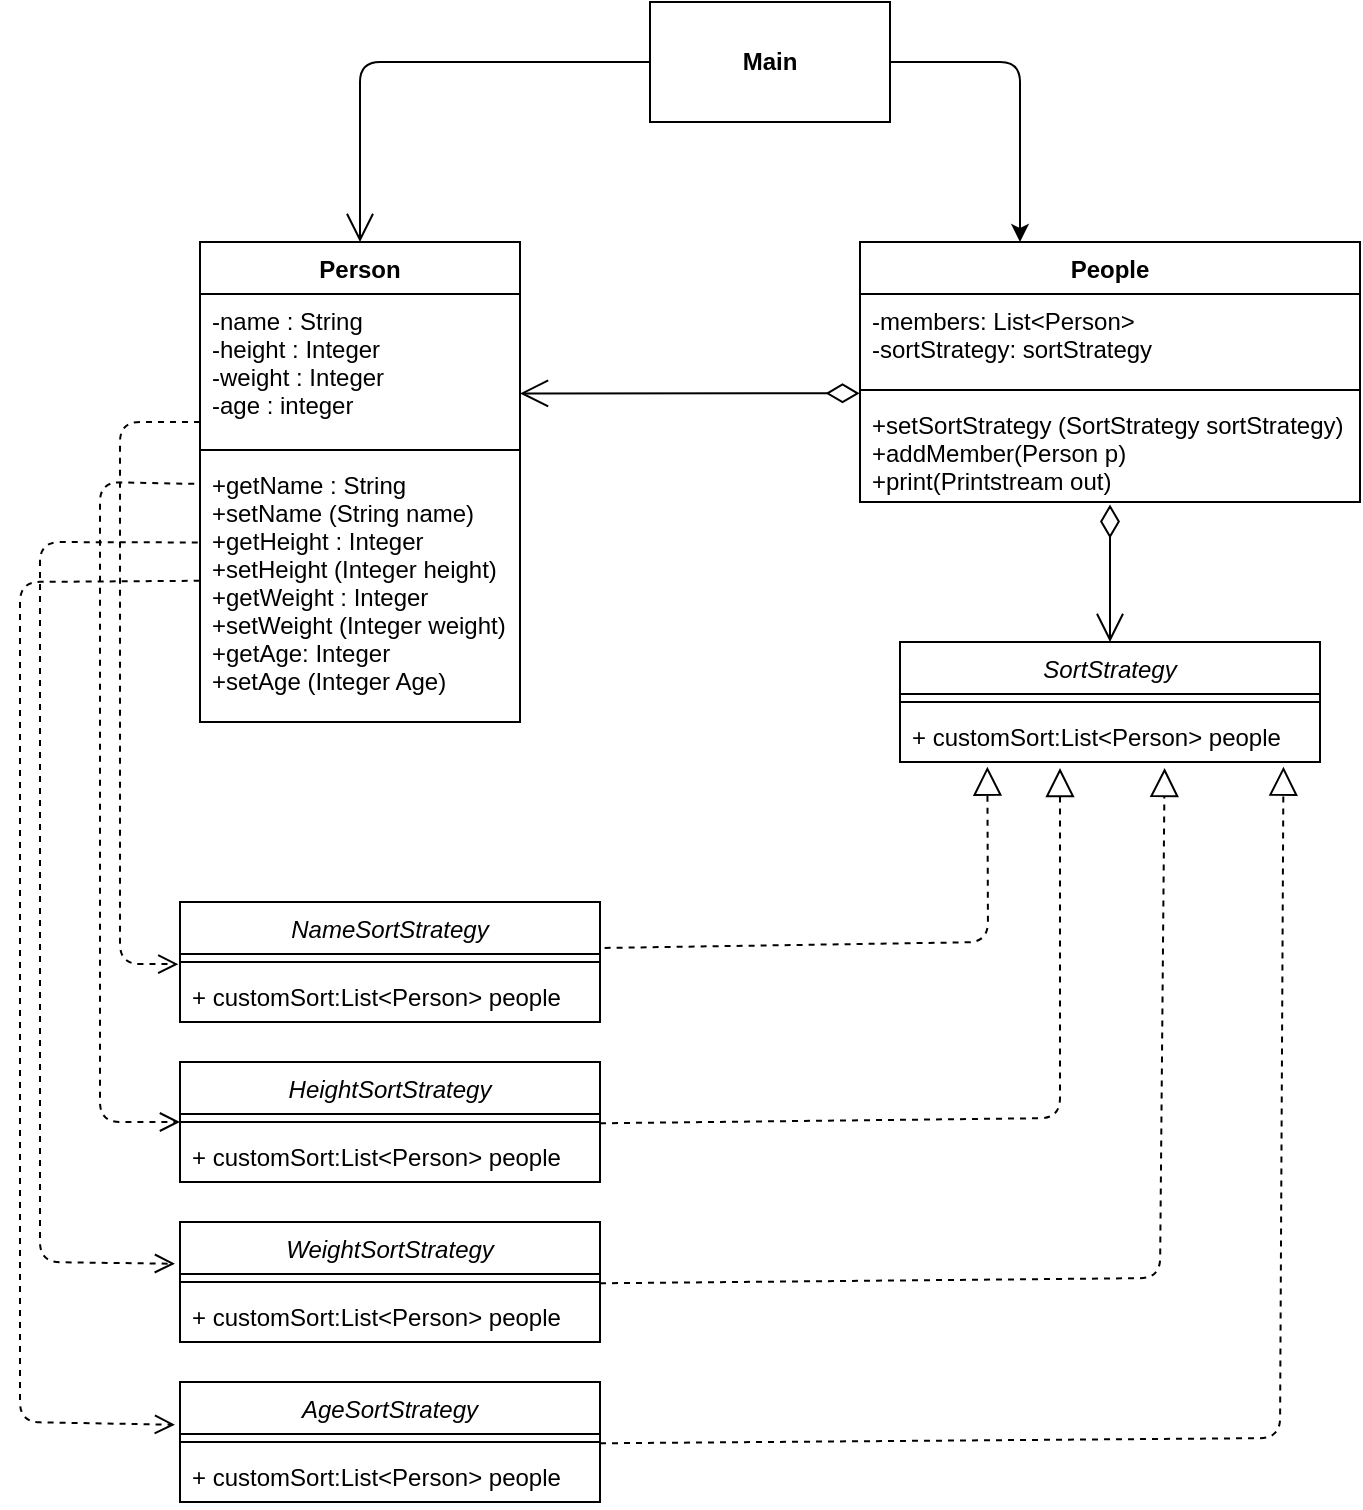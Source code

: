 <mxfile version="15.2.9" type="device"><diagram id="nt-gnHGSMDu7QWEanw2Q" name="Page-1"><mxGraphModel dx="1483" dy="781" grid="1" gridSize="10" guides="1" tooltips="1" connect="1" arrows="1" fold="1" page="1" pageScale="1" pageWidth="850" pageHeight="1100" math="0" shadow="0"><root><mxCell id="0"/><mxCell id="1" parent="0"/><mxCell id="TXvVbbKeVVsrWFTdPWNM-1" value="&lt;b&gt;Main&lt;/b&gt;" style="rounded=0;whiteSpace=wrap;html=1;" vertex="1" parent="1"><mxGeometry x="415" y="150" width="120" height="60" as="geometry"/></mxCell><mxCell id="TXvVbbKeVVsrWFTdPWNM-2" value="" style="endArrow=open;endFill=1;endSize=12;html=1;exitX=0;exitY=0.5;exitDx=0;exitDy=0;" edge="1" parent="1" source="TXvVbbKeVVsrWFTdPWNM-1"><mxGeometry width="160" relative="1" as="geometry"><mxPoint x="390" y="410" as="sourcePoint"/><mxPoint x="270" y="270" as="targetPoint"/><Array as="points"><mxPoint x="270" y="180"/></Array></mxGeometry></mxCell><mxCell id="TXvVbbKeVVsrWFTdPWNM-3" value="Person" style="swimlane;fontStyle=1;align=center;verticalAlign=top;childLayout=stackLayout;horizontal=1;startSize=26;horizontalStack=0;resizeParent=1;resizeParentMax=0;resizeLast=0;collapsible=1;marginBottom=0;" vertex="1" parent="1"><mxGeometry x="190" y="270" width="160" height="240" as="geometry"/></mxCell><mxCell id="TXvVbbKeVVsrWFTdPWNM-4" value="-name : String&#10;-height : Integer&#10;-weight : Integer&#10;-age : integer" style="text;strokeColor=none;fillColor=none;align=left;verticalAlign=top;spacingLeft=4;spacingRight=4;overflow=hidden;rotatable=0;points=[[0,0.5],[1,0.5]];portConstraint=eastwest;" vertex="1" parent="TXvVbbKeVVsrWFTdPWNM-3"><mxGeometry y="26" width="160" height="74" as="geometry"/></mxCell><mxCell id="TXvVbbKeVVsrWFTdPWNM-5" value="" style="line;strokeWidth=1;fillColor=none;align=left;verticalAlign=middle;spacingTop=-1;spacingLeft=3;spacingRight=3;rotatable=0;labelPosition=right;points=[];portConstraint=eastwest;" vertex="1" parent="TXvVbbKeVVsrWFTdPWNM-3"><mxGeometry y="100" width="160" height="8" as="geometry"/></mxCell><mxCell id="TXvVbbKeVVsrWFTdPWNM-6" value="+getName : String&#10;+setName (String name)&#10;+getHeight : Integer&#10;+setHeight (Integer height)&#10;+getWeight : Integer&#10;+setWeight (Integer weight)&#10;+getAge: Integer&#10;+setAge (Integer Age)" style="text;strokeColor=none;fillColor=none;align=left;verticalAlign=top;spacingLeft=4;spacingRight=4;overflow=hidden;rotatable=0;points=[[0,0.5],[1,0.5]];portConstraint=eastwest;" vertex="1" parent="TXvVbbKeVVsrWFTdPWNM-3"><mxGeometry y="108" width="160" height="132" as="geometry"/></mxCell><mxCell id="TXvVbbKeVVsrWFTdPWNM-7" value="" style="endArrow=classic;html=1;exitX=1;exitY=0.5;exitDx=0;exitDy=0;" edge="1" parent="1" source="TXvVbbKeVVsrWFTdPWNM-1"><mxGeometry width="50" height="50" relative="1" as="geometry"><mxPoint x="580" y="250" as="sourcePoint"/><mxPoint x="600" y="270" as="targetPoint"/><Array as="points"><mxPoint x="600" y="180"/></Array></mxGeometry></mxCell><mxCell id="TXvVbbKeVVsrWFTdPWNM-8" value="People" style="swimlane;fontStyle=1;align=center;verticalAlign=top;childLayout=stackLayout;horizontal=1;startSize=26;horizontalStack=0;resizeParent=1;resizeParentMax=0;resizeLast=0;collapsible=1;marginBottom=0;" vertex="1" parent="1"><mxGeometry x="520" y="270" width="250" height="130" as="geometry"/></mxCell><mxCell id="TXvVbbKeVVsrWFTdPWNM-9" value="-members: List&lt;Person&gt;&#10;-sortStrategy: sortStrategy" style="text;strokeColor=none;fillColor=none;align=left;verticalAlign=top;spacingLeft=4;spacingRight=4;overflow=hidden;rotatable=0;points=[[0,0.5],[1,0.5]];portConstraint=eastwest;" vertex="1" parent="TXvVbbKeVVsrWFTdPWNM-8"><mxGeometry y="26" width="250" height="44" as="geometry"/></mxCell><mxCell id="TXvVbbKeVVsrWFTdPWNM-10" value="" style="line;strokeWidth=1;fillColor=none;align=left;verticalAlign=middle;spacingTop=-1;spacingLeft=3;spacingRight=3;rotatable=0;labelPosition=right;points=[];portConstraint=eastwest;" vertex="1" parent="TXvVbbKeVVsrWFTdPWNM-8"><mxGeometry y="70" width="250" height="8" as="geometry"/></mxCell><mxCell id="TXvVbbKeVVsrWFTdPWNM-11" value="+setSortStrategy (SortStrategy sortStrategy)&#10;+addMember(Person p)&#10;+print(Printstream out)" style="text;strokeColor=none;fillColor=none;align=left;verticalAlign=top;spacingLeft=4;spacingRight=4;overflow=hidden;rotatable=0;points=[[0,0.5],[1,0.5]];portConstraint=eastwest;" vertex="1" parent="TXvVbbKeVVsrWFTdPWNM-8"><mxGeometry y="78" width="250" height="52" as="geometry"/></mxCell><mxCell id="TXvVbbKeVVsrWFTdPWNM-12" value="" style="endArrow=open;html=1;endSize=12;startArrow=diamondThin;startSize=14;startFill=0;edgeStyle=orthogonalEdgeStyle;align=left;verticalAlign=bottom;exitX=-0.001;exitY=-0.045;exitDx=0;exitDy=0;exitPerimeter=0;entryX=1;entryY=0.672;entryDx=0;entryDy=0;entryPerimeter=0;" edge="1" parent="1" source="TXvVbbKeVVsrWFTdPWNM-11" target="TXvVbbKeVVsrWFTdPWNM-4"><mxGeometry x="-1" y="3" relative="1" as="geometry"><mxPoint x="350" y="350" as="sourcePoint"/><mxPoint x="360" y="333" as="targetPoint"/></mxGeometry></mxCell><mxCell id="TXvVbbKeVVsrWFTdPWNM-14" value="" style="endArrow=open;html=1;endSize=12;startArrow=diamondThin;startSize=14;startFill=0;edgeStyle=orthogonalEdgeStyle;align=left;verticalAlign=bottom;entryX=0.5;entryY=0;entryDx=0;entryDy=0;exitX=0.5;exitY=1.024;exitDx=0;exitDy=0;exitPerimeter=0;" edge="1" parent="1" source="TXvVbbKeVVsrWFTdPWNM-11" target="TXvVbbKeVVsrWFTdPWNM-15"><mxGeometry x="-1" y="3" relative="1" as="geometry"><mxPoint x="660" y="420" as="sourcePoint"/><mxPoint x="415" y="450.068" as="targetPoint"/><Array as="points"><mxPoint x="645" y="420"/><mxPoint x="645" y="420"/></Array></mxGeometry></mxCell><mxCell id="TXvVbbKeVVsrWFTdPWNM-15" value="SortStrategy" style="swimlane;fontStyle=2;align=center;verticalAlign=top;childLayout=stackLayout;horizontal=1;startSize=26;horizontalStack=0;resizeParent=1;resizeParentMax=0;resizeLast=0;collapsible=1;marginBottom=0;" vertex="1" parent="1"><mxGeometry x="540" y="470" width="210" height="60" as="geometry"/></mxCell><mxCell id="TXvVbbKeVVsrWFTdPWNM-17" value="" style="line;strokeWidth=1;fillColor=none;align=left;verticalAlign=middle;spacingTop=-1;spacingLeft=3;spacingRight=3;rotatable=0;labelPosition=right;points=[];portConstraint=eastwest;" vertex="1" parent="TXvVbbKeVVsrWFTdPWNM-15"><mxGeometry y="26" width="210" height="8" as="geometry"/></mxCell><mxCell id="TXvVbbKeVVsrWFTdPWNM-18" value="+ customSort:List&lt;Person&gt; people" style="text;strokeColor=none;fillColor=none;align=left;verticalAlign=top;spacingLeft=4;spacingRight=4;overflow=hidden;rotatable=0;points=[[0,0.5],[1,0.5]];portConstraint=eastwest;" vertex="1" parent="TXvVbbKeVVsrWFTdPWNM-15"><mxGeometry y="34" width="210" height="26" as="geometry"/></mxCell><mxCell id="TXvVbbKeVVsrWFTdPWNM-19" value="NameSortStrategy" style="swimlane;fontStyle=2;align=center;verticalAlign=top;childLayout=stackLayout;horizontal=1;startSize=26;horizontalStack=0;resizeParent=1;resizeParentMax=0;resizeLast=0;collapsible=1;marginBottom=0;" vertex="1" parent="1"><mxGeometry x="180" y="600" width="210" height="60" as="geometry"/></mxCell><mxCell id="TXvVbbKeVVsrWFTdPWNM-20" value="" style="line;strokeWidth=1;fillColor=none;align=left;verticalAlign=middle;spacingTop=-1;spacingLeft=3;spacingRight=3;rotatable=0;labelPosition=right;points=[];portConstraint=eastwest;" vertex="1" parent="TXvVbbKeVVsrWFTdPWNM-19"><mxGeometry y="26" width="210" height="8" as="geometry"/></mxCell><mxCell id="TXvVbbKeVVsrWFTdPWNM-21" value="+ customSort:List&lt;Person&gt; people" style="text;strokeColor=none;fillColor=none;align=left;verticalAlign=top;spacingLeft=4;spacingRight=4;overflow=hidden;rotatable=0;points=[[0,0.5],[1,0.5]];portConstraint=eastwest;" vertex="1" parent="TXvVbbKeVVsrWFTdPWNM-19"><mxGeometry y="34" width="210" height="26" as="geometry"/></mxCell><mxCell id="TXvVbbKeVVsrWFTdPWNM-22" value="HeightSortStrategy" style="swimlane;fontStyle=2;align=center;verticalAlign=top;childLayout=stackLayout;horizontal=1;startSize=26;horizontalStack=0;resizeParent=1;resizeParentMax=0;resizeLast=0;collapsible=1;marginBottom=0;" vertex="1" parent="1"><mxGeometry x="180" y="680" width="210" height="60" as="geometry"/></mxCell><mxCell id="TXvVbbKeVVsrWFTdPWNM-23" value="" style="line;strokeWidth=1;fillColor=none;align=left;verticalAlign=middle;spacingTop=-1;spacingLeft=3;spacingRight=3;rotatable=0;labelPosition=right;points=[];portConstraint=eastwest;" vertex="1" parent="TXvVbbKeVVsrWFTdPWNM-22"><mxGeometry y="26" width="210" height="8" as="geometry"/></mxCell><mxCell id="TXvVbbKeVVsrWFTdPWNM-24" value="+ customSort:List&lt;Person&gt; people" style="text;strokeColor=none;fillColor=none;align=left;verticalAlign=top;spacingLeft=4;spacingRight=4;overflow=hidden;rotatable=0;points=[[0,0.5],[1,0.5]];portConstraint=eastwest;" vertex="1" parent="TXvVbbKeVVsrWFTdPWNM-22"><mxGeometry y="34" width="210" height="26" as="geometry"/></mxCell><mxCell id="TXvVbbKeVVsrWFTdPWNM-25" value="WeightSortStrategy" style="swimlane;fontStyle=2;align=center;verticalAlign=top;childLayout=stackLayout;horizontal=1;startSize=26;horizontalStack=0;resizeParent=1;resizeParentMax=0;resizeLast=0;collapsible=1;marginBottom=0;" vertex="1" parent="1"><mxGeometry x="180" y="760" width="210" height="60" as="geometry"/></mxCell><mxCell id="TXvVbbKeVVsrWFTdPWNM-26" value="" style="line;strokeWidth=1;fillColor=none;align=left;verticalAlign=middle;spacingTop=-1;spacingLeft=3;spacingRight=3;rotatable=0;labelPosition=right;points=[];portConstraint=eastwest;" vertex="1" parent="TXvVbbKeVVsrWFTdPWNM-25"><mxGeometry y="26" width="210" height="8" as="geometry"/></mxCell><mxCell id="TXvVbbKeVVsrWFTdPWNM-27" value="+ customSort:List&lt;Person&gt; people" style="text;strokeColor=none;fillColor=none;align=left;verticalAlign=top;spacingLeft=4;spacingRight=4;overflow=hidden;rotatable=0;points=[[0,0.5],[1,0.5]];portConstraint=eastwest;" vertex="1" parent="TXvVbbKeVVsrWFTdPWNM-25"><mxGeometry y="34" width="210" height="26" as="geometry"/></mxCell><mxCell id="TXvVbbKeVVsrWFTdPWNM-28" value="AgeSortStrategy" style="swimlane;fontStyle=2;align=center;verticalAlign=top;childLayout=stackLayout;horizontal=1;startSize=26;horizontalStack=0;resizeParent=1;resizeParentMax=0;resizeLast=0;collapsible=1;marginBottom=0;" vertex="1" parent="1"><mxGeometry x="180" y="840" width="210" height="60" as="geometry"/></mxCell><mxCell id="TXvVbbKeVVsrWFTdPWNM-29" value="" style="line;strokeWidth=1;fillColor=none;align=left;verticalAlign=middle;spacingTop=-1;spacingLeft=3;spacingRight=3;rotatable=0;labelPosition=right;points=[];portConstraint=eastwest;" vertex="1" parent="TXvVbbKeVVsrWFTdPWNM-28"><mxGeometry y="26" width="210" height="8" as="geometry"/></mxCell><mxCell id="TXvVbbKeVVsrWFTdPWNM-30" value="+ customSort:List&lt;Person&gt; people" style="text;strokeColor=none;fillColor=none;align=left;verticalAlign=top;spacingLeft=4;spacingRight=4;overflow=hidden;rotatable=0;points=[[0,0.5],[1,0.5]];portConstraint=eastwest;" vertex="1" parent="TXvVbbKeVVsrWFTdPWNM-28"><mxGeometry y="34" width="210" height="26" as="geometry"/></mxCell><mxCell id="TXvVbbKeVVsrWFTdPWNM-31" value="" style="html=1;verticalAlign=bottom;endArrow=open;dashed=1;endSize=8;entryX=-0.004;entryY=0.634;entryDx=0;entryDy=0;entryPerimeter=0;" edge="1" parent="1" target="TXvVbbKeVVsrWFTdPWNM-20"><mxGeometry relative="1" as="geometry"><mxPoint x="190" y="360" as="sourcePoint"/><mxPoint x="150" y="630" as="targetPoint"/><Array as="points"><mxPoint x="150" y="360"/><mxPoint x="150" y="631"/></Array></mxGeometry></mxCell><mxCell id="TXvVbbKeVVsrWFTdPWNM-32" value="" style="html=1;verticalAlign=bottom;endArrow=open;dashed=1;endSize=8;exitX=-0.018;exitY=0.098;exitDx=0;exitDy=0;exitPerimeter=0;" edge="1" parent="1" source="TXvVbbKeVVsrWFTdPWNM-6"><mxGeometry relative="1" as="geometry"><mxPoint x="180" y="390" as="sourcePoint"/><mxPoint x="180" y="710" as="targetPoint"/><Array as="points"><mxPoint x="140" y="390"/><mxPoint x="140" y="710"/></Array></mxGeometry></mxCell><mxCell id="TXvVbbKeVVsrWFTdPWNM-33" value="" style="html=1;verticalAlign=bottom;endArrow=open;dashed=1;endSize=8;entryX=-0.012;entryY=0.348;entryDx=0;entryDy=0;entryPerimeter=0;exitX=-0.007;exitY=0.32;exitDx=0;exitDy=0;exitPerimeter=0;" edge="1" parent="1" source="TXvVbbKeVVsrWFTdPWNM-6" target="TXvVbbKeVVsrWFTdPWNM-25"><mxGeometry relative="1" as="geometry"><mxPoint x="150" y="460" as="sourcePoint"/><mxPoint x="150" y="780.0" as="targetPoint"/><Array as="points"><mxPoint x="110" y="420"/><mxPoint x="110" y="780"/></Array></mxGeometry></mxCell><mxCell id="TXvVbbKeVVsrWFTdPWNM-34" value="" style="html=1;verticalAlign=bottom;endArrow=open;dashed=1;endSize=8;entryX=-0.012;entryY=0.356;entryDx=0;entryDy=0;entryPerimeter=0;exitX=-0.001;exitY=0.465;exitDx=0;exitDy=0;exitPerimeter=0;" edge="1" parent="1" source="TXvVbbKeVVsrWFTdPWNM-6" target="TXvVbbKeVVsrWFTdPWNM-28"><mxGeometry relative="1" as="geometry"><mxPoint x="140" y="540" as="sourcePoint"/><mxPoint x="140" y="860.0" as="targetPoint"/><Array as="points"><mxPoint x="100" y="440"/><mxPoint x="100" y="860"/></Array></mxGeometry></mxCell><mxCell id="TXvVbbKeVVsrWFTdPWNM-35" value="" style="endArrow=block;dashed=1;endFill=0;endSize=12;html=1;entryX=0.208;entryY=1.09;entryDx=0;entryDy=0;entryPerimeter=0;exitX=1.011;exitY=0.383;exitDx=0;exitDy=0;exitPerimeter=0;" edge="1" parent="1" source="TXvVbbKeVVsrWFTdPWNM-19" target="TXvVbbKeVVsrWFTdPWNM-18"><mxGeometry width="160" relative="1" as="geometry"><mxPoint x="440" y="678" as="sourcePoint"/><mxPoint x="600" y="678" as="targetPoint"/><Array as="points"><mxPoint x="584" y="620"/></Array></mxGeometry></mxCell><mxCell id="TXvVbbKeVVsrWFTdPWNM-36" value="" style="endArrow=block;dashed=1;endFill=0;endSize=12;html=1;exitX=1.011;exitY=0.383;exitDx=0;exitDy=0;exitPerimeter=0;" edge="1" parent="1"><mxGeometry width="160" relative="1" as="geometry"><mxPoint x="390.0" y="710.64" as="sourcePoint"/><mxPoint x="620" y="533" as="targetPoint"/><Array as="points"><mxPoint x="620" y="708"/></Array></mxGeometry></mxCell><mxCell id="TXvVbbKeVVsrWFTdPWNM-37" value="" style="endArrow=block;dashed=1;endFill=0;endSize=12;html=1;entryX=0.63;entryY=1.115;entryDx=0;entryDy=0;entryPerimeter=0;exitX=1.011;exitY=0.383;exitDx=0;exitDy=0;exitPerimeter=0;" edge="1" parent="1" target="TXvVbbKeVVsrWFTdPWNM-18"><mxGeometry width="160" relative="1" as="geometry"><mxPoint x="390.0" y="790.64" as="sourcePoint"/><mxPoint x="581.37" y="700" as="targetPoint"/><Array as="points"><mxPoint x="670" y="788"/></Array></mxGeometry></mxCell><mxCell id="TXvVbbKeVVsrWFTdPWNM-38" value="" style="endArrow=block;dashed=1;endFill=0;endSize=12;html=1;entryX=0.913;entryY=1.09;entryDx=0;entryDy=0;entryPerimeter=0;exitX=1.011;exitY=0.383;exitDx=0;exitDy=0;exitPerimeter=0;" edge="1" parent="1" target="TXvVbbKeVVsrWFTdPWNM-18"><mxGeometry width="160" relative="1" as="geometry"><mxPoint x="390.0" y="870.64" as="sourcePoint"/><mxPoint x="581.37" y="780" as="targetPoint"/><Array as="points"><mxPoint x="730" y="868"/></Array></mxGeometry></mxCell></root></mxGraphModel></diagram></mxfile>